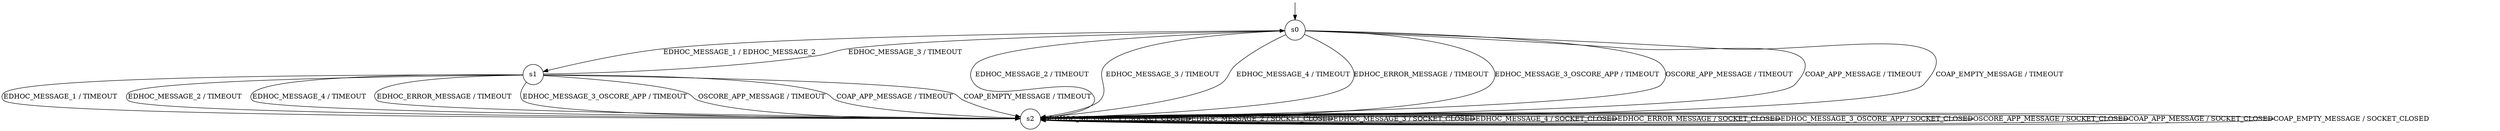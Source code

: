 digraph g {

	s0 [shape="circle" label="s0"];
	s1 [shape="circle" label="s1"];
	s2 [shape="circle" label="s2"];
	s0 -> s1 [label="EDHOC_MESSAGE_1 / EDHOC_MESSAGE_2"];
	s0 -> s2 [label="EDHOC_MESSAGE_2 / TIMEOUT"];
	s0 -> s2 [label="EDHOC_MESSAGE_3 / TIMEOUT"];
	s0 -> s2 [label="EDHOC_MESSAGE_4 / TIMEOUT"];
	s0 -> s2 [label="EDHOC_ERROR_MESSAGE / TIMEOUT"];
	s0 -> s2 [label="EDHOC_MESSAGE_3_OSCORE_APP / TIMEOUT"];
	s0 -> s2 [label="OSCORE_APP_MESSAGE / TIMEOUT"];
	s0 -> s2 [label="COAP_APP_MESSAGE / TIMEOUT"];
	s0 -> s2 [label="COAP_EMPTY_MESSAGE / TIMEOUT"];
	s1 -> s2 [label="EDHOC_MESSAGE_1 / TIMEOUT"];
	s1 -> s2 [label="EDHOC_MESSAGE_2 / TIMEOUT"];
	s1 -> s0 [label="EDHOC_MESSAGE_3 / TIMEOUT"];
	s1 -> s2 [label="EDHOC_MESSAGE_4 / TIMEOUT"];
	s1 -> s2 [label="EDHOC_ERROR_MESSAGE / TIMEOUT"];
	s1 -> s2 [label="EDHOC_MESSAGE_3_OSCORE_APP / TIMEOUT"];
	s1 -> s2 [label="OSCORE_APP_MESSAGE / TIMEOUT"];
	s1 -> s2 [label="COAP_APP_MESSAGE / TIMEOUT"];
	s1 -> s2 [label="COAP_EMPTY_MESSAGE / TIMEOUT"];
	s2 -> s2 [label="EDHOC_MESSAGE_1 / SOCKET_CLOSED"];
	s2 -> s2 [label="EDHOC_MESSAGE_2 / SOCKET_CLOSED"];
	s2 -> s2 [label="EDHOC_MESSAGE_3 / SOCKET_CLOSED"];
	s2 -> s2 [label="EDHOC_MESSAGE_4 / SOCKET_CLOSED"];
	s2 -> s2 [label="EDHOC_ERROR_MESSAGE / SOCKET_CLOSED"];
	s2 -> s2 [label="EDHOC_MESSAGE_3_OSCORE_APP / SOCKET_CLOSED"];
	s2 -> s2 [label="OSCORE_APP_MESSAGE / SOCKET_CLOSED"];
	s2 -> s2 [label="COAP_APP_MESSAGE / SOCKET_CLOSED"];
	s2 -> s2 [label="COAP_EMPTY_MESSAGE / SOCKET_CLOSED"];

__start0 [label="" shape="none" width="0" height="0"];
__start0 -> s0;

}
